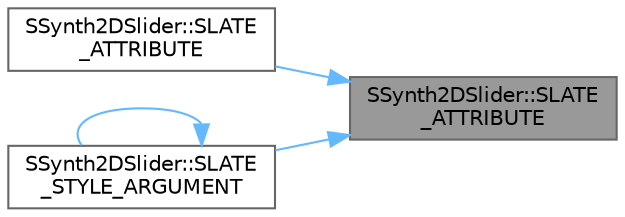 digraph "SSynth2DSlider::SLATE_ATTRIBUTE"
{
 // INTERACTIVE_SVG=YES
 // LATEX_PDF_SIZE
  bgcolor="transparent";
  edge [fontname=Helvetica,fontsize=10,labelfontname=Helvetica,labelfontsize=10];
  node [fontname=Helvetica,fontsize=10,shape=box,height=0.2,width=0.4];
  rankdir="RL";
  Node1 [id="Node000001",label="SSynth2DSlider::SLATE\l_ATTRIBUTE",height=0.2,width=0.4,color="gray40", fillcolor="grey60", style="filled", fontcolor="black",tooltip="Whether the slidable area should be indented to fit the handle."];
  Node1 -> Node2 [id="edge1_Node000001_Node000002",dir="back",color="steelblue1",style="solid",tooltip=" "];
  Node2 [id="Node000002",label="SSynth2DSlider::SLATE\l_ATTRIBUTE",height=0.2,width=0.4,color="grey40", fillcolor="white", style="filled",URL="$d2/dd1/classSSynth2DSlider.html#a8e4be9884e5d59dcb9aaca8044f74792",tooltip="A value that drives where the slider handle appears."];
  Node1 -> Node3 [id="edge2_Node000001_Node000003",dir="back",color="steelblue1",style="solid",tooltip=" "];
  Node3 [id="Node000003",label="SSynth2DSlider::SLATE\l_STYLE_ARGUMENT",height=0.2,width=0.4,color="grey40", fillcolor="white", style="filled",URL="$d2/dd1/classSSynth2DSlider.html#aa186522006460fbb1ab039ea2d9f680d",tooltip="The style used to draw the slider."];
  Node3 -> Node3 [id="edge3_Node000003_Node000003",dir="back",color="steelblue1",style="solid",tooltip=" "];
}
